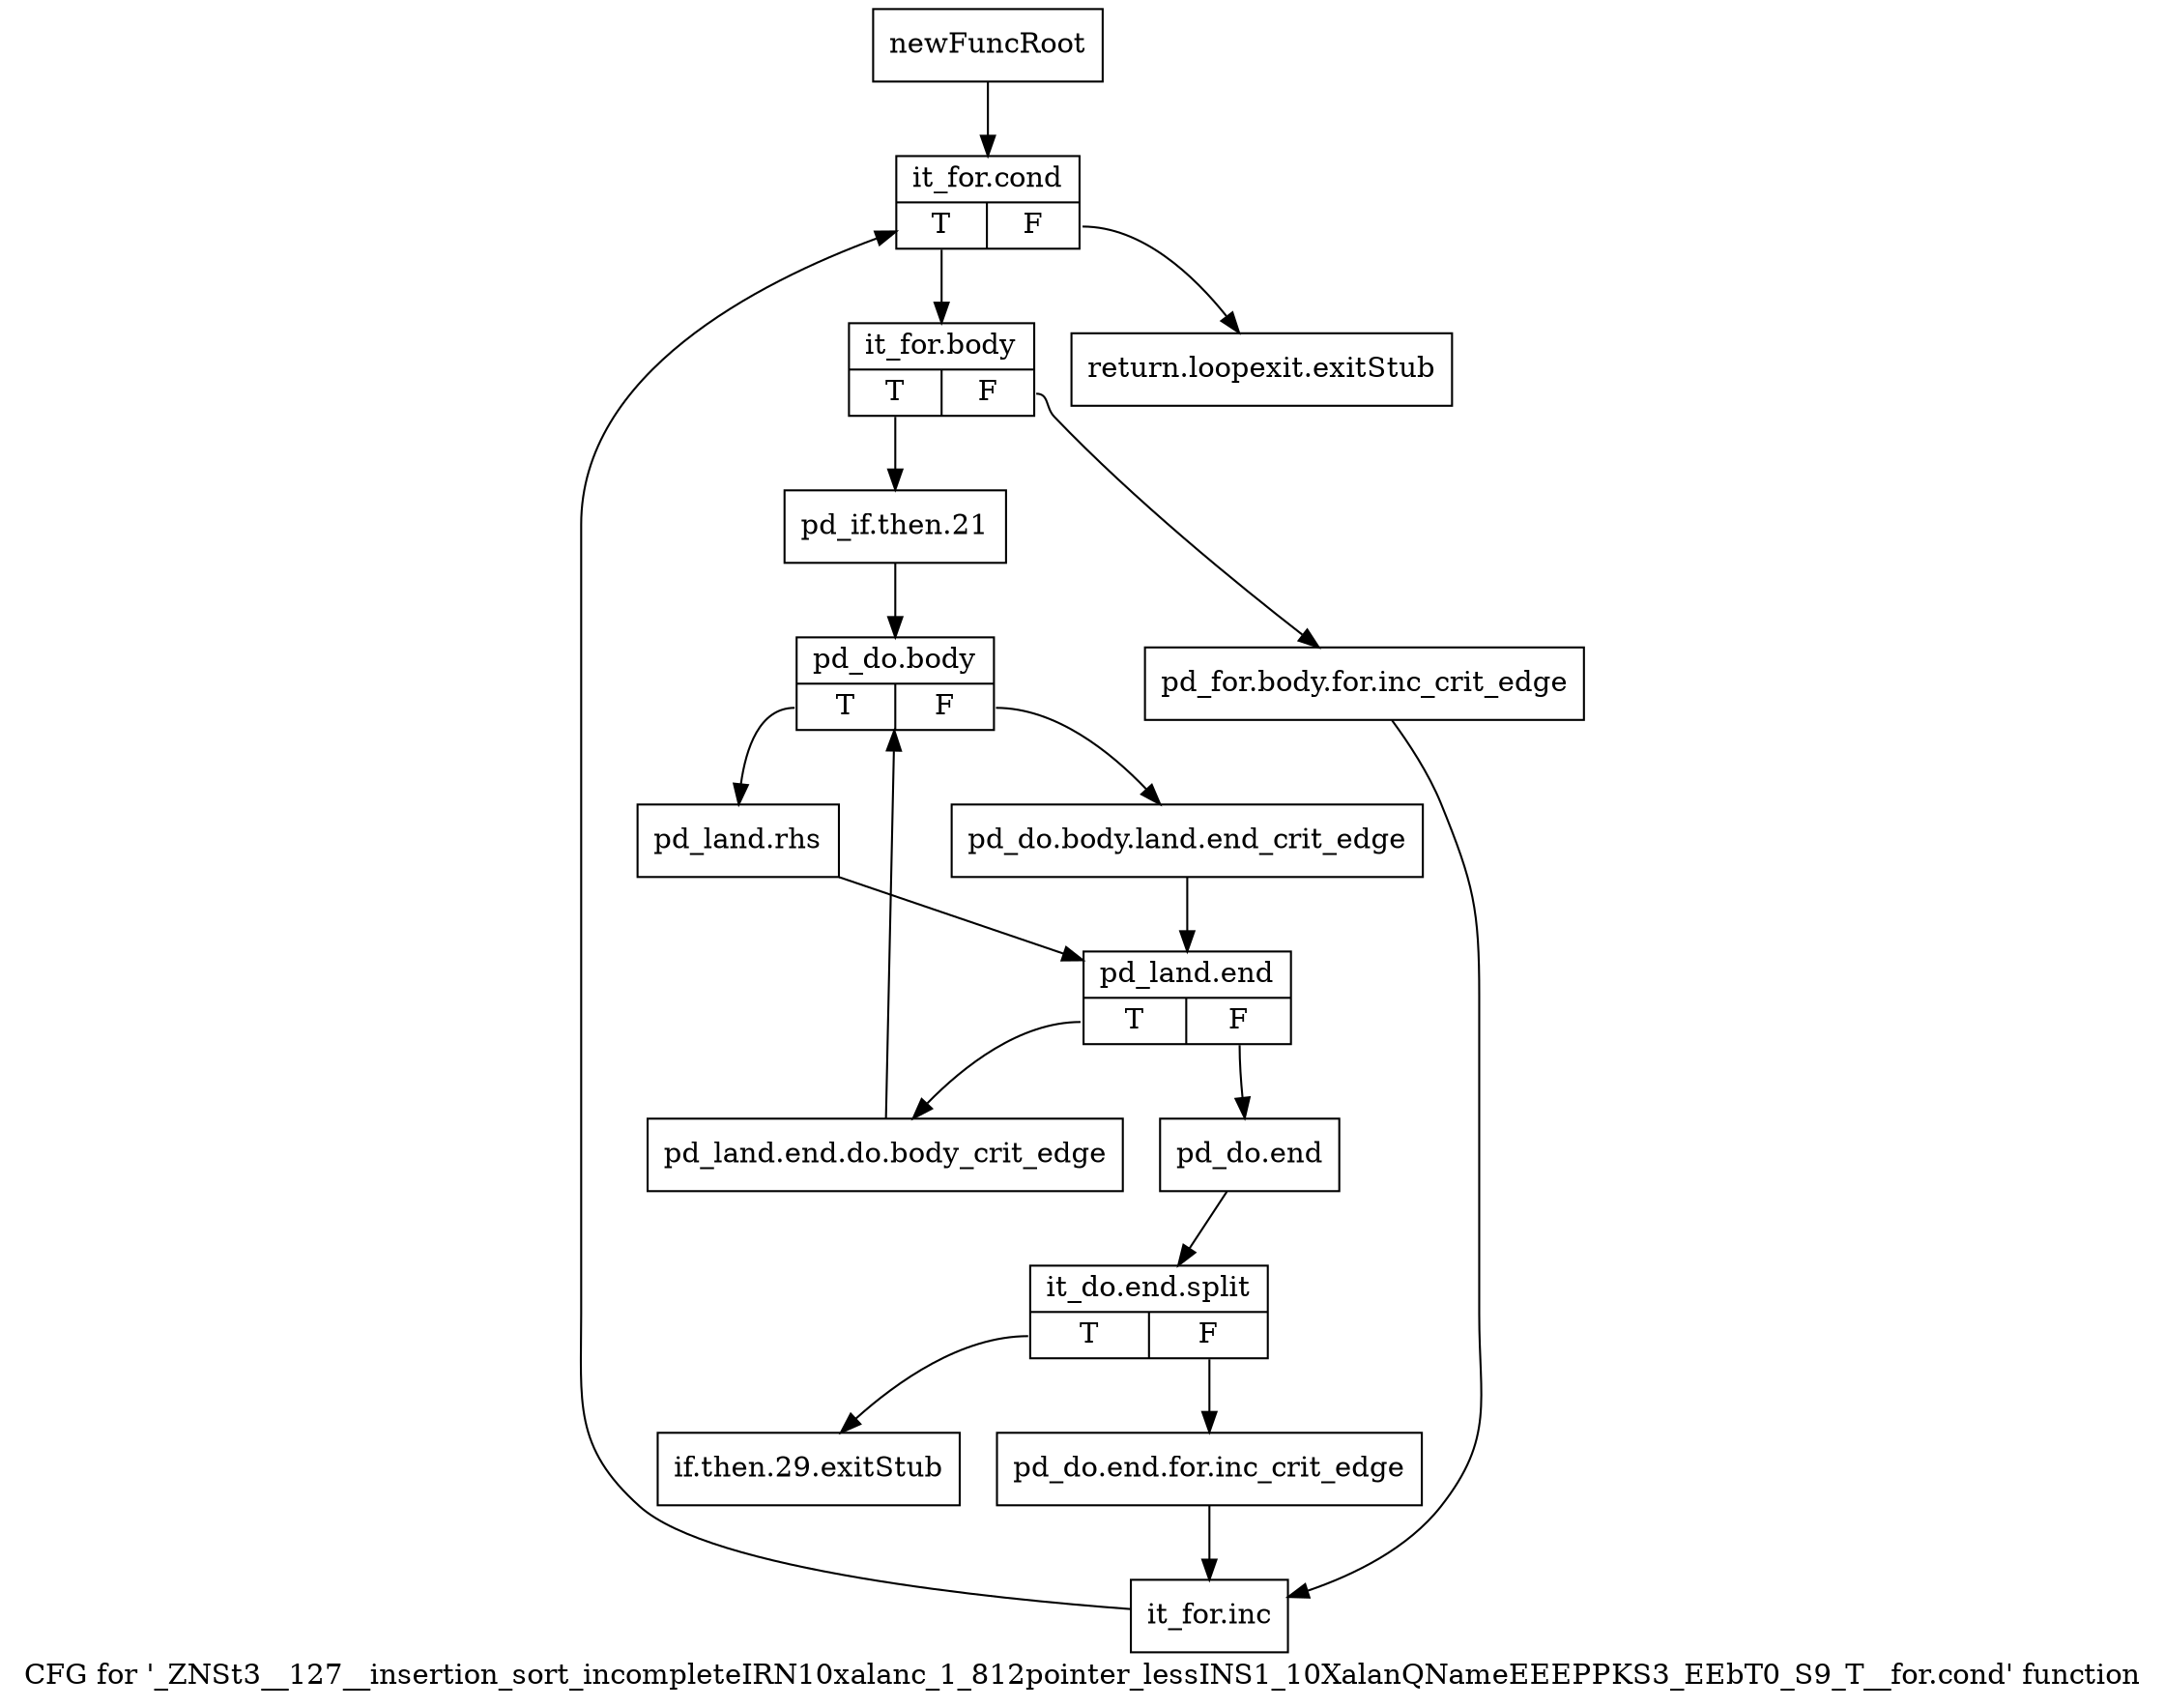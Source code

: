 digraph "CFG for '_ZNSt3__127__insertion_sort_incompleteIRN10xalanc_1_812pointer_lessINS1_10XalanQNameEEEPPKS3_EEbT0_S9_T__for.cond' function" {
	label="CFG for '_ZNSt3__127__insertion_sort_incompleteIRN10xalanc_1_812pointer_lessINS1_10XalanQNameEEEPPKS3_EEbT0_S9_T__for.cond' function";

	Node0xa0b26a0 [shape=record,label="{newFuncRoot}"];
	Node0xa0b26a0 -> Node0xa0b2790;
	Node0xa0b26f0 [shape=record,label="{return.loopexit.exitStub}"];
	Node0xa0b2740 [shape=record,label="{if.then.29.exitStub}"];
	Node0xa0b2790 [shape=record,label="{it_for.cond|{<s0>T|<s1>F}}"];
	Node0xa0b2790:s0 -> Node0xa0b27e0;
	Node0xa0b2790:s1 -> Node0xa0b26f0;
	Node0xa0b27e0 [shape=record,label="{it_for.body|{<s0>T|<s1>F}}"];
	Node0xa0b27e0:s0 -> Node0xa0b2880;
	Node0xa0b27e0:s1 -> Node0xa0b2830;
	Node0xa0b2830 [shape=record,label="{pd_for.body.for.inc_crit_edge}"];
	Node0xa0b2830 -> Node0xa0b2ea0;
	Node0xa0b2880 [shape=record,label="{pd_if.then.21}"];
	Node0xa0b2880 -> Node0xa0b28d0;
	Node0xa0b28d0 [shape=record,label="{pd_do.body|{<s0>T|<s1>F}}"];
	Node0xa0b28d0:s0 -> Node0xa0b2d60;
	Node0xa0b28d0:s1 -> Node0xa0b2920;
	Node0xa0b2920 [shape=record,label="{pd_do.body.land.end_crit_edge}"];
	Node0xa0b2920 -> Node0xa0b2db0;
	Node0xa0b2d60 [shape=record,label="{pd_land.rhs}"];
	Node0xa0b2d60 -> Node0xa0b2db0;
	Node0xa0b2db0 [shape=record,label="{pd_land.end|{<s0>T|<s1>F}}"];
	Node0xa0b2db0:s0 -> Node0xa0b2ef0;
	Node0xa0b2db0:s1 -> Node0xa0b2e00;
	Node0xa0b2e00 [shape=record,label="{pd_do.end}"];
	Node0xa0b2e00 -> Node0xce99140;
	Node0xce99140 [shape=record,label="{it_do.end.split|{<s0>T|<s1>F}}"];
	Node0xce99140:s0 -> Node0xa0b2740;
	Node0xce99140:s1 -> Node0xa0b2e50;
	Node0xa0b2e50 [shape=record,label="{pd_do.end.for.inc_crit_edge}"];
	Node0xa0b2e50 -> Node0xa0b2ea0;
	Node0xa0b2ea0 [shape=record,label="{it_for.inc}"];
	Node0xa0b2ea0 -> Node0xa0b2790;
	Node0xa0b2ef0 [shape=record,label="{pd_land.end.do.body_crit_edge}"];
	Node0xa0b2ef0 -> Node0xa0b28d0;
}
